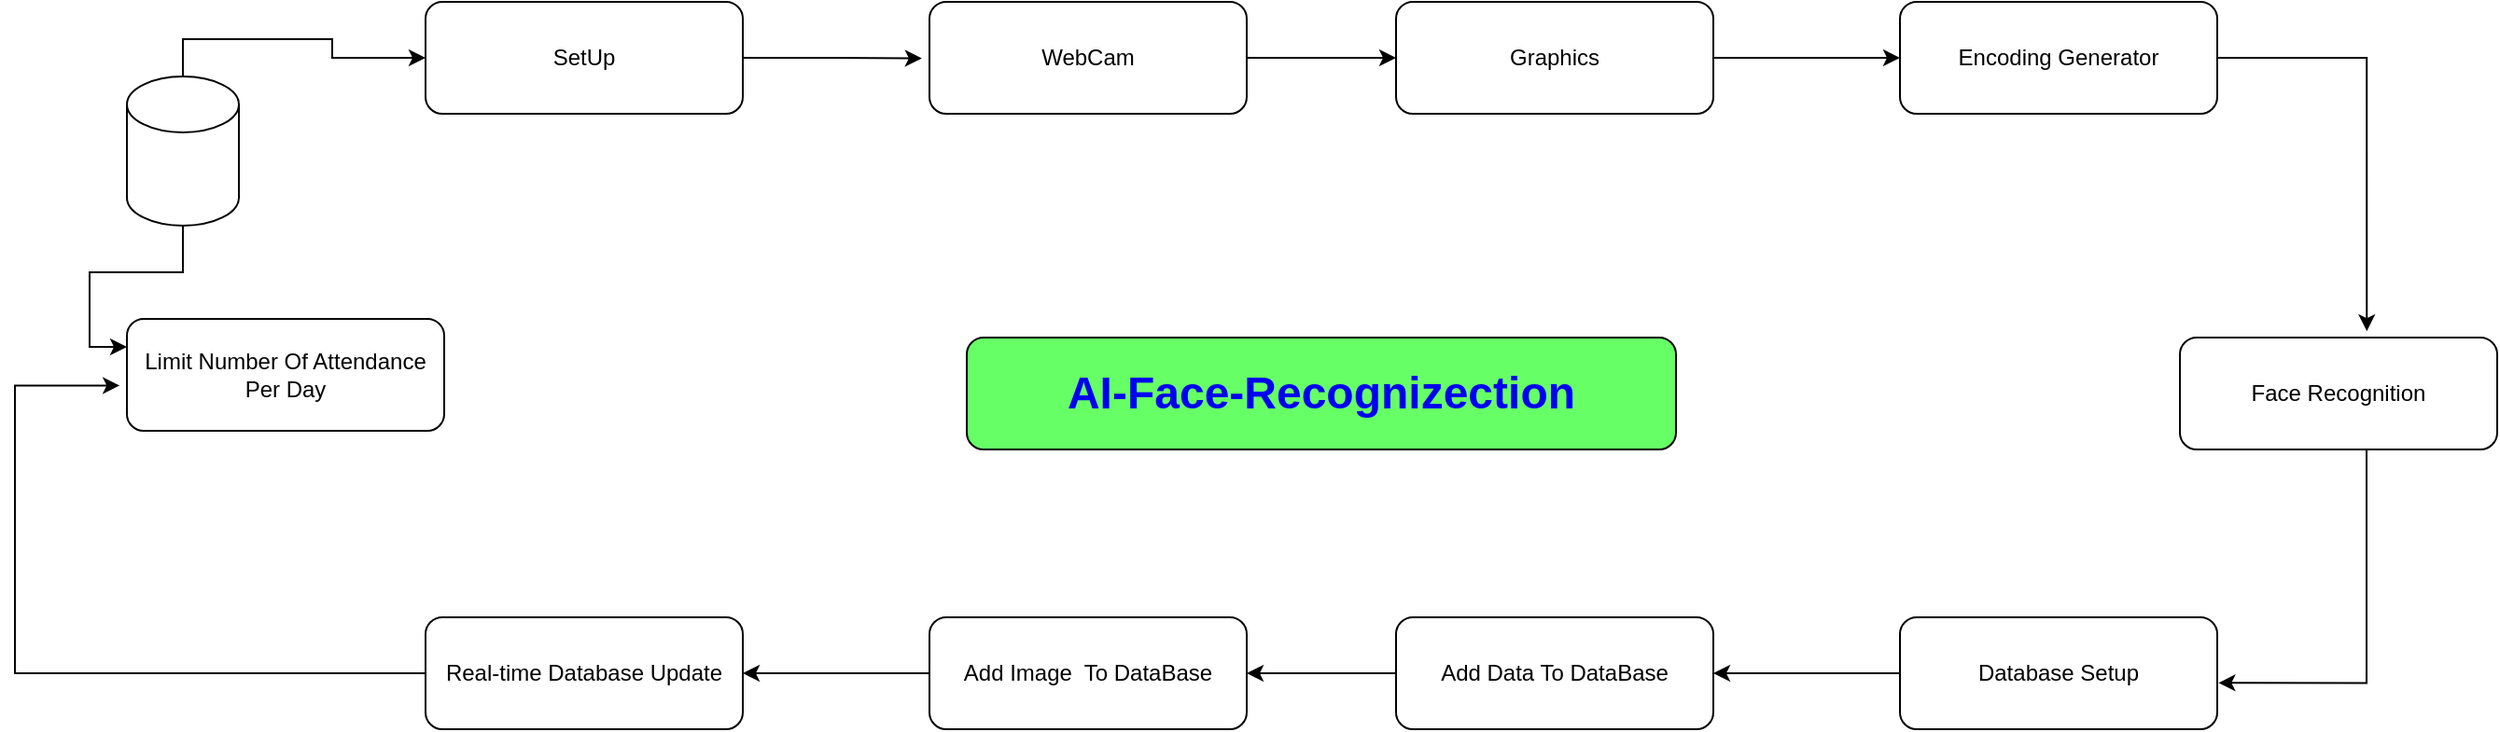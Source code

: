 <mxfile version="21.3.4" type="github">
  <diagram name="Page-1" id="5Voe6yUSwgtJVaa2_cNm">
    <mxGraphModel dx="2245" dy="709" grid="1" gridSize="10" guides="1" tooltips="1" connect="1" arrows="1" fold="1" page="1" pageScale="1" pageWidth="850" pageHeight="1100" math="0" shadow="0">
      <root>
        <mxCell id="0" />
        <mxCell id="1" parent="0" />
        <mxCell id="1wZhwgrKa4F7CoLH-JaN-24" style="edgeStyle=orthogonalEdgeStyle;rounded=0;orthogonalLoop=1;jettySize=auto;html=1;entryX=0;entryY=0.5;entryDx=0;entryDy=0;" edge="1" parent="1" source="1wZhwgrKa4F7CoLH-JaN-1" target="1wZhwgrKa4F7CoLH-JaN-2">
          <mxGeometry relative="1" as="geometry" />
        </mxCell>
        <mxCell id="1wZhwgrKa4F7CoLH-JaN-1" value="WebCam" style="rounded=1;whiteSpace=wrap;html=1;" vertex="1" parent="1">
          <mxGeometry x="200" y="90" width="170" height="60" as="geometry" />
        </mxCell>
        <mxCell id="1wZhwgrKa4F7CoLH-JaN-21" style="edgeStyle=orthogonalEdgeStyle;rounded=0;orthogonalLoop=1;jettySize=auto;html=1;entryX=1;entryY=0.5;entryDx=0;entryDy=0;" edge="1" parent="1" source="1wZhwgrKa4F7CoLH-JaN-11" target="1wZhwgrKa4F7CoLH-JaN-12">
          <mxGeometry relative="1" as="geometry" />
        </mxCell>
        <mxCell id="1wZhwgrKa4F7CoLH-JaN-11" value="Add Image&amp;nbsp; To DataBase" style="rounded=1;whiteSpace=wrap;html=1;" vertex="1" parent="1">
          <mxGeometry x="200" y="420" width="170" height="60" as="geometry" />
        </mxCell>
        <mxCell id="1wZhwgrKa4F7CoLH-JaN-23" style="edgeStyle=orthogonalEdgeStyle;rounded=0;orthogonalLoop=1;jettySize=auto;html=1;entryX=-0.024;entryY=0.505;entryDx=0;entryDy=0;entryPerimeter=0;" edge="1" parent="1" source="1wZhwgrKa4F7CoLH-JaN-10" target="1wZhwgrKa4F7CoLH-JaN-1">
          <mxGeometry relative="1" as="geometry" />
        </mxCell>
        <mxCell id="1wZhwgrKa4F7CoLH-JaN-10" value="SetUp" style="rounded=1;whiteSpace=wrap;html=1;" vertex="1" parent="1">
          <mxGeometry x="-70" y="90" width="170" height="60" as="geometry" />
        </mxCell>
        <mxCell id="1wZhwgrKa4F7CoLH-JaN-22" style="edgeStyle=orthogonalEdgeStyle;rounded=0;orthogonalLoop=1;jettySize=auto;html=1;entryX=-0.023;entryY=0.595;entryDx=0;entryDy=0;entryPerimeter=0;" edge="1" parent="1" source="1wZhwgrKa4F7CoLH-JaN-12" target="1wZhwgrKa4F7CoLH-JaN-8">
          <mxGeometry relative="1" as="geometry">
            <mxPoint x="-310" y="290" as="targetPoint" />
            <Array as="points">
              <mxPoint x="-290" y="450" />
              <mxPoint x="-290" y="296" />
            </Array>
          </mxGeometry>
        </mxCell>
        <mxCell id="1wZhwgrKa4F7CoLH-JaN-12" value="Real-time Database Update" style="rounded=1;whiteSpace=wrap;html=1;" vertex="1" parent="1">
          <mxGeometry x="-70" y="420" width="170" height="60" as="geometry" />
        </mxCell>
        <mxCell id="1wZhwgrKa4F7CoLH-JaN-26" style="edgeStyle=orthogonalEdgeStyle;rounded=0;orthogonalLoop=1;jettySize=auto;html=1;entryX=0;entryY=0.5;entryDx=0;entryDy=0;" edge="1" parent="1" source="1wZhwgrKa4F7CoLH-JaN-2" target="1wZhwgrKa4F7CoLH-JaN-3">
          <mxGeometry relative="1" as="geometry" />
        </mxCell>
        <mxCell id="1wZhwgrKa4F7CoLH-JaN-2" value="Graphics" style="rounded=1;whiteSpace=wrap;html=1;" vertex="1" parent="1">
          <mxGeometry x="450" y="90" width="170" height="60" as="geometry" />
        </mxCell>
        <mxCell id="1wZhwgrKa4F7CoLH-JaN-20" style="edgeStyle=orthogonalEdgeStyle;rounded=0;orthogonalLoop=1;jettySize=auto;html=1;entryX=1;entryY=0.5;entryDx=0;entryDy=0;" edge="1" parent="1" source="1wZhwgrKa4F7CoLH-JaN-13" target="1wZhwgrKa4F7CoLH-JaN-11">
          <mxGeometry relative="1" as="geometry" />
        </mxCell>
        <mxCell id="1wZhwgrKa4F7CoLH-JaN-13" value="Add Data To DataBase" style="rounded=1;whiteSpace=wrap;html=1;" vertex="1" parent="1">
          <mxGeometry x="450" y="420" width="170" height="60" as="geometry" />
        </mxCell>
        <mxCell id="1wZhwgrKa4F7CoLH-JaN-16" style="edgeStyle=orthogonalEdgeStyle;rounded=0;orthogonalLoop=1;jettySize=auto;html=1;entryX=0.589;entryY=-0.057;entryDx=0;entryDy=0;entryPerimeter=0;" edge="1" parent="1" source="1wZhwgrKa4F7CoLH-JaN-3" target="1wZhwgrKa4F7CoLH-JaN-4">
          <mxGeometry relative="1" as="geometry">
            <mxPoint x="970" y="260" as="targetPoint" />
            <Array as="points">
              <mxPoint x="970" y="120" />
            </Array>
          </mxGeometry>
        </mxCell>
        <mxCell id="1wZhwgrKa4F7CoLH-JaN-3" value="Encoding Generator" style="rounded=1;whiteSpace=wrap;html=1;" vertex="1" parent="1">
          <mxGeometry x="720" y="90" width="170" height="60" as="geometry" />
        </mxCell>
        <mxCell id="1wZhwgrKa4F7CoLH-JaN-19" style="edgeStyle=orthogonalEdgeStyle;rounded=0;orthogonalLoop=1;jettySize=auto;html=1;exitX=0;exitY=0.5;exitDx=0;exitDy=0;entryX=1;entryY=0.5;entryDx=0;entryDy=0;" edge="1" parent="1" source="1wZhwgrKa4F7CoLH-JaN-14" target="1wZhwgrKa4F7CoLH-JaN-13">
          <mxGeometry relative="1" as="geometry" />
        </mxCell>
        <mxCell id="1wZhwgrKa4F7CoLH-JaN-14" value="Database Setup" style="rounded=1;whiteSpace=wrap;html=1;" vertex="1" parent="1">
          <mxGeometry x="720" y="420" width="170" height="60" as="geometry" />
        </mxCell>
        <mxCell id="1wZhwgrKa4F7CoLH-JaN-27" style="edgeStyle=orthogonalEdgeStyle;rounded=0;orthogonalLoop=1;jettySize=auto;html=1;entryX=1.004;entryY=0.586;entryDx=0;entryDy=0;entryPerimeter=0;" edge="1" parent="1" source="1wZhwgrKa4F7CoLH-JaN-4" target="1wZhwgrKa4F7CoLH-JaN-14">
          <mxGeometry relative="1" as="geometry">
            <mxPoint x="900" y="450" as="targetPoint" />
            <Array as="points">
              <mxPoint x="970" y="455" />
            </Array>
          </mxGeometry>
        </mxCell>
        <mxCell id="1wZhwgrKa4F7CoLH-JaN-4" value="Face Recognition" style="rounded=1;whiteSpace=wrap;html=1;" vertex="1" parent="1">
          <mxGeometry x="870" y="270" width="170" height="60" as="geometry" />
        </mxCell>
        <mxCell id="1wZhwgrKa4F7CoLH-JaN-8" value="Limit Number Of Attendance Per Day" style="rounded=1;whiteSpace=wrap;html=1;" vertex="1" parent="1">
          <mxGeometry x="-230" y="260" width="170" height="60" as="geometry" />
        </mxCell>
        <mxCell id="1wZhwgrKa4F7CoLH-JaN-31" style="edgeStyle=orthogonalEdgeStyle;rounded=0;orthogonalLoop=1;jettySize=auto;html=1;" edge="1" parent="1" source="1wZhwgrKa4F7CoLH-JaN-29" target="1wZhwgrKa4F7CoLH-JaN-10">
          <mxGeometry relative="1" as="geometry">
            <Array as="points">
              <mxPoint x="-200" y="110" />
              <mxPoint x="-120" y="110" />
              <mxPoint x="-120" y="120" />
            </Array>
          </mxGeometry>
        </mxCell>
        <mxCell id="1wZhwgrKa4F7CoLH-JaN-32" style="edgeStyle=orthogonalEdgeStyle;rounded=0;orthogonalLoop=1;jettySize=auto;html=1;entryX=0;entryY=0.25;entryDx=0;entryDy=0;" edge="1" parent="1" source="1wZhwgrKa4F7CoLH-JaN-29" target="1wZhwgrKa4F7CoLH-JaN-8">
          <mxGeometry relative="1" as="geometry" />
        </mxCell>
        <mxCell id="1wZhwgrKa4F7CoLH-JaN-29" value="" style="shape=cylinder3;whiteSpace=wrap;html=1;boundedLbl=1;backgroundOutline=1;size=15;" vertex="1" parent="1">
          <mxGeometry x="-230" y="130" width="60" height="80" as="geometry" />
        </mxCell>
        <mxCell id="1wZhwgrKa4F7CoLH-JaN-35" value="&lt;a style=&quot;box-sizing: border-box; background-color: transparent; text-decoration-line: none; outline: none; outline-offset: 0px; box-shadow: none;&quot; href=&quot;https://github.com/codewithashim/AI-Face-Recognizection&quot; data-turbo-frame=&quot;repo-content-turbo-frame&quot; data-pjax=&quot;#repo-content-pjax-container&quot;&gt;&lt;b&gt;&lt;font style=&quot;font-size: 24px;&quot;&gt;AI-Face-Recognizection&lt;/font&gt;&lt;/b&gt;&lt;/a&gt;&lt;span style=&quot;box-sizing: border-box; color: rgb(14, 17, 22); font-family: -apple-system, BlinkMacSystemFont, &amp;quot;Segoe UI&amp;quot;, &amp;quot;Noto Sans&amp;quot;, Helvetica, Arial, sans-serif, &amp;quot;Apple Color Emoji&amp;quot;, &amp;quot;Segoe UI Emoji&amp;quot;; font-size: 20px; text-align: start; background-color: rgb(255, 255, 255);&quot;&gt;&lt;br&gt;&lt;/span&gt;" style="rounded=1;whiteSpace=wrap;html=1;fillColor=#66FF66;" vertex="1" parent="1">
          <mxGeometry x="220" y="270" width="380" height="60" as="geometry" />
        </mxCell>
      </root>
    </mxGraphModel>
  </diagram>
</mxfile>
